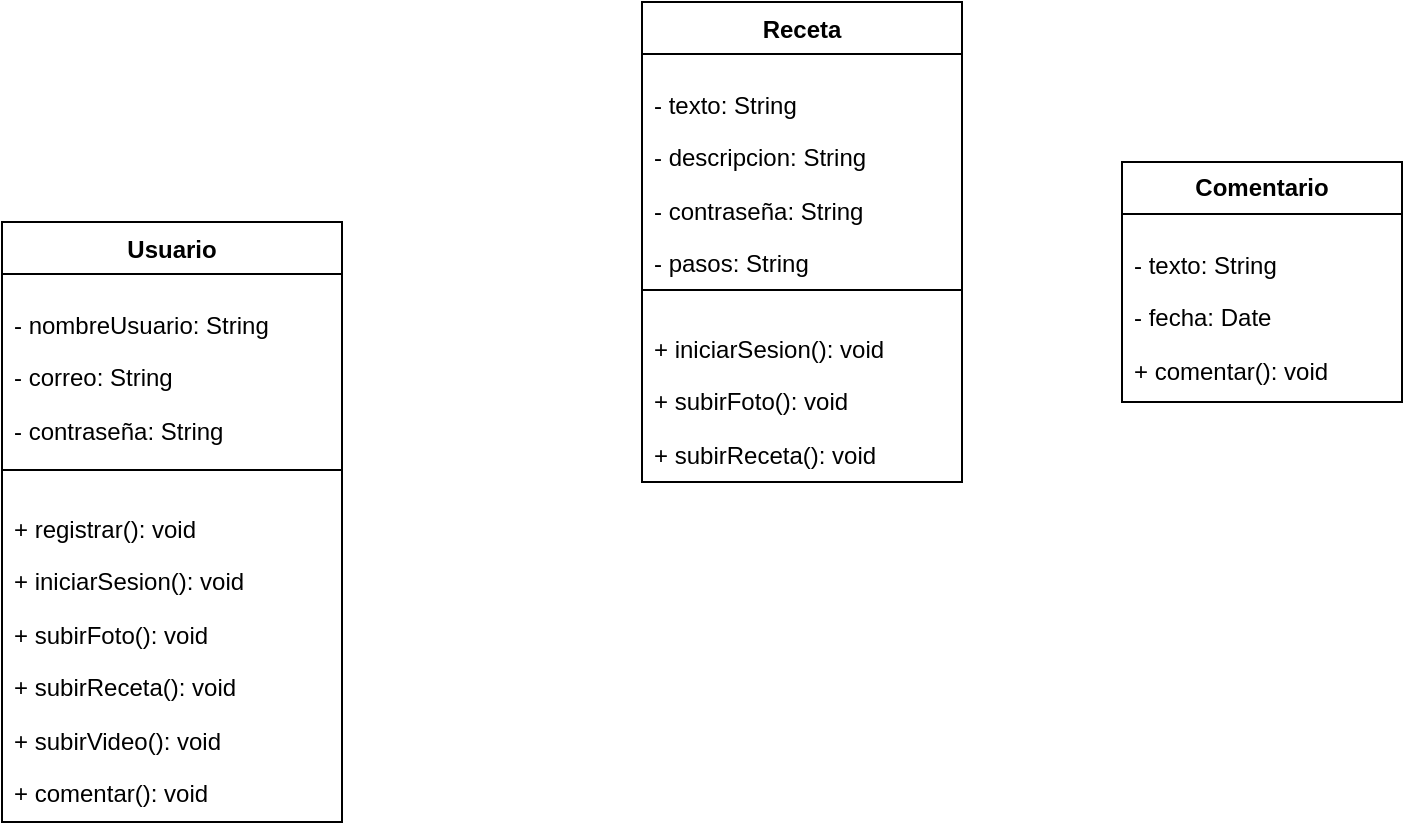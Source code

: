 <mxfile version="24.7.17">
  <diagram name="Página-1" id="qgbyo0LHozqXhU5egsmb">
    <mxGraphModel dx="892" dy="350" grid="1" gridSize="10" guides="1" tooltips="1" connect="1" arrows="1" fold="1" page="1" pageScale="1" pageWidth="3300" pageHeight="2339" math="0" shadow="0">
      <root>
        <mxCell id="0" />
        <mxCell id="1" parent="0" />
        <mxCell id="dng5E_FOOvmkLoRbdMSq-6" value="Usuario" style="swimlane;fontStyle=1;align=center;verticalAlign=top;childLayout=stackLayout;horizontal=1;startSize=26;horizontalStack=0;resizeParent=1;resizeParentMax=0;resizeLast=0;collapsible=1;marginBottom=0;whiteSpace=wrap;html=1;" vertex="1" parent="1">
          <mxGeometry x="110" y="300" width="170" height="300" as="geometry" />
        </mxCell>
        <mxCell id="dng5E_FOOvmkLoRbdMSq-7" value="&lt;p data-pm-slice=&quot;1 1 []&quot;&gt;- nombreUsuario: String    &lt;/p&gt;&lt;p&gt;- correo: String        &lt;/p&gt;&lt;p&gt;- contraseña: String&lt;/p&gt;" style="text;strokeColor=none;fillColor=none;align=left;verticalAlign=top;spacingLeft=4;spacingRight=4;overflow=hidden;rotatable=0;points=[[0,0.5],[1,0.5]];portConstraint=eastwest;whiteSpace=wrap;html=1;" vertex="1" parent="dng5E_FOOvmkLoRbdMSq-6">
          <mxGeometry y="26" width="170" height="94" as="geometry" />
        </mxCell>
        <mxCell id="dng5E_FOOvmkLoRbdMSq-8" value="" style="line;strokeWidth=1;fillColor=none;align=left;verticalAlign=middle;spacingTop=-1;spacingLeft=3;spacingRight=3;rotatable=0;labelPosition=right;points=[];portConstraint=eastwest;strokeColor=inherit;" vertex="1" parent="dng5E_FOOvmkLoRbdMSq-6">
          <mxGeometry y="120" width="170" height="8" as="geometry" />
        </mxCell>
        <mxCell id="dng5E_FOOvmkLoRbdMSq-9" value="&lt;p data-pm-slice=&quot;1 1 []&quot;&gt;+ registrar(): void&lt;/p&gt;&lt;p&gt;+ iniciarSesion(): void &lt;/p&gt;&lt;p&gt;+ subirFoto(): void        &lt;/p&gt;&lt;p&gt;+ subirReceta(): void     &lt;/p&gt;&lt;p&gt;+ subirVideo(): void   &lt;/p&gt;&lt;p&gt;+ comentar(): void&lt;/p&gt;" style="text;strokeColor=none;fillColor=none;align=left;verticalAlign=top;spacingLeft=4;spacingRight=4;overflow=hidden;rotatable=0;points=[[0,0.5],[1,0.5]];portConstraint=eastwest;whiteSpace=wrap;html=1;" vertex="1" parent="dng5E_FOOvmkLoRbdMSq-6">
          <mxGeometry y="128" width="170" height="172" as="geometry" />
        </mxCell>
        <mxCell id="dng5E_FOOvmkLoRbdMSq-10" value="Receta" style="swimlane;fontStyle=1;align=center;verticalAlign=top;childLayout=stackLayout;horizontal=1;startSize=26;horizontalStack=0;resizeParent=1;resizeParentMax=0;resizeLast=0;collapsible=1;marginBottom=0;whiteSpace=wrap;html=1;" vertex="1" parent="1">
          <mxGeometry x="430" y="190" width="160" height="240" as="geometry" />
        </mxCell>
        <mxCell id="dng5E_FOOvmkLoRbdMSq-11" value="&lt;p data-pm-slice=&quot;1 1 []&quot;&gt; - texto: String &lt;br&gt;&lt;/p&gt;&lt;p&gt;- descripcion: String &lt;/p&gt;&lt;p&gt;- contraseña: String     &lt;/p&gt;&lt;p&gt;- pasos: String &lt;/p&gt;" style="text;strokeColor=none;fillColor=none;align=left;verticalAlign=top;spacingLeft=4;spacingRight=4;overflow=hidden;rotatable=0;points=[[0,0.5],[1,0.5]];portConstraint=eastwest;whiteSpace=wrap;html=1;" vertex="1" parent="dng5E_FOOvmkLoRbdMSq-10">
          <mxGeometry y="26" width="160" height="114" as="geometry" />
        </mxCell>
        <mxCell id="dng5E_FOOvmkLoRbdMSq-12" value="" style="line;strokeWidth=1;fillColor=none;align=left;verticalAlign=middle;spacingTop=-1;spacingLeft=3;spacingRight=3;rotatable=0;labelPosition=right;points=[];portConstraint=eastwest;strokeColor=inherit;" vertex="1" parent="dng5E_FOOvmkLoRbdMSq-10">
          <mxGeometry y="140" width="160" height="8" as="geometry" />
        </mxCell>
        <mxCell id="dng5E_FOOvmkLoRbdMSq-13" value="&lt;p data-pm-slice=&quot;1 1 []&quot;&gt;+ iniciarSesion(): void   &lt;/p&gt;&lt;p&gt;+ subirFoto(): void      &lt;/p&gt;&lt;p&gt;+ subirReceta(): void    &lt;/p&gt;" style="text;strokeColor=none;fillColor=none;align=left;verticalAlign=top;spacingLeft=4;spacingRight=4;overflow=hidden;rotatable=0;points=[[0,0.5],[1,0.5]];portConstraint=eastwest;whiteSpace=wrap;html=1;" vertex="1" parent="dng5E_FOOvmkLoRbdMSq-10">
          <mxGeometry y="148" width="160" height="92" as="geometry" />
        </mxCell>
        <mxCell id="dng5E_FOOvmkLoRbdMSq-14" value="&lt;b&gt;Comentario&lt;/b&gt;" style="swimlane;fontStyle=0;childLayout=stackLayout;horizontal=1;startSize=26;fillColor=none;horizontalStack=0;resizeParent=1;resizeParentMax=0;resizeLast=0;collapsible=1;marginBottom=0;whiteSpace=wrap;html=1;" vertex="1" parent="1">
          <mxGeometry x="670" y="270" width="140" height="120" as="geometry" />
        </mxCell>
        <mxCell id="dng5E_FOOvmkLoRbdMSq-17" value="&lt;p data-pm-slice=&quot;1 1 []&quot;&gt;- texto: String &lt;/p&gt;&lt;p&gt;- fecha: Date  &lt;/p&gt;&lt;p&gt;+ comentar():  void&lt;/p&gt;" style="text;strokeColor=none;fillColor=none;align=left;verticalAlign=top;spacingLeft=4;spacingRight=4;overflow=hidden;rotatable=0;points=[[0,0.5],[1,0.5]];portConstraint=eastwest;whiteSpace=wrap;html=1;" vertex="1" parent="dng5E_FOOvmkLoRbdMSq-14">
          <mxGeometry y="26" width="140" height="94" as="geometry" />
        </mxCell>
      </root>
    </mxGraphModel>
  </diagram>
</mxfile>
